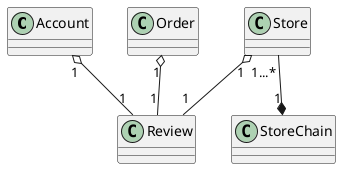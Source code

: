 @startuml Review Class Diagram

class Account
class Order

class Review

class Store
class StoreChain
Store "1...*" --* "1" StoreChain

Order "1" o-- "1" Review
Account "1" o-- "1" Review
Store "1" o-- "1" Review

@enduml
